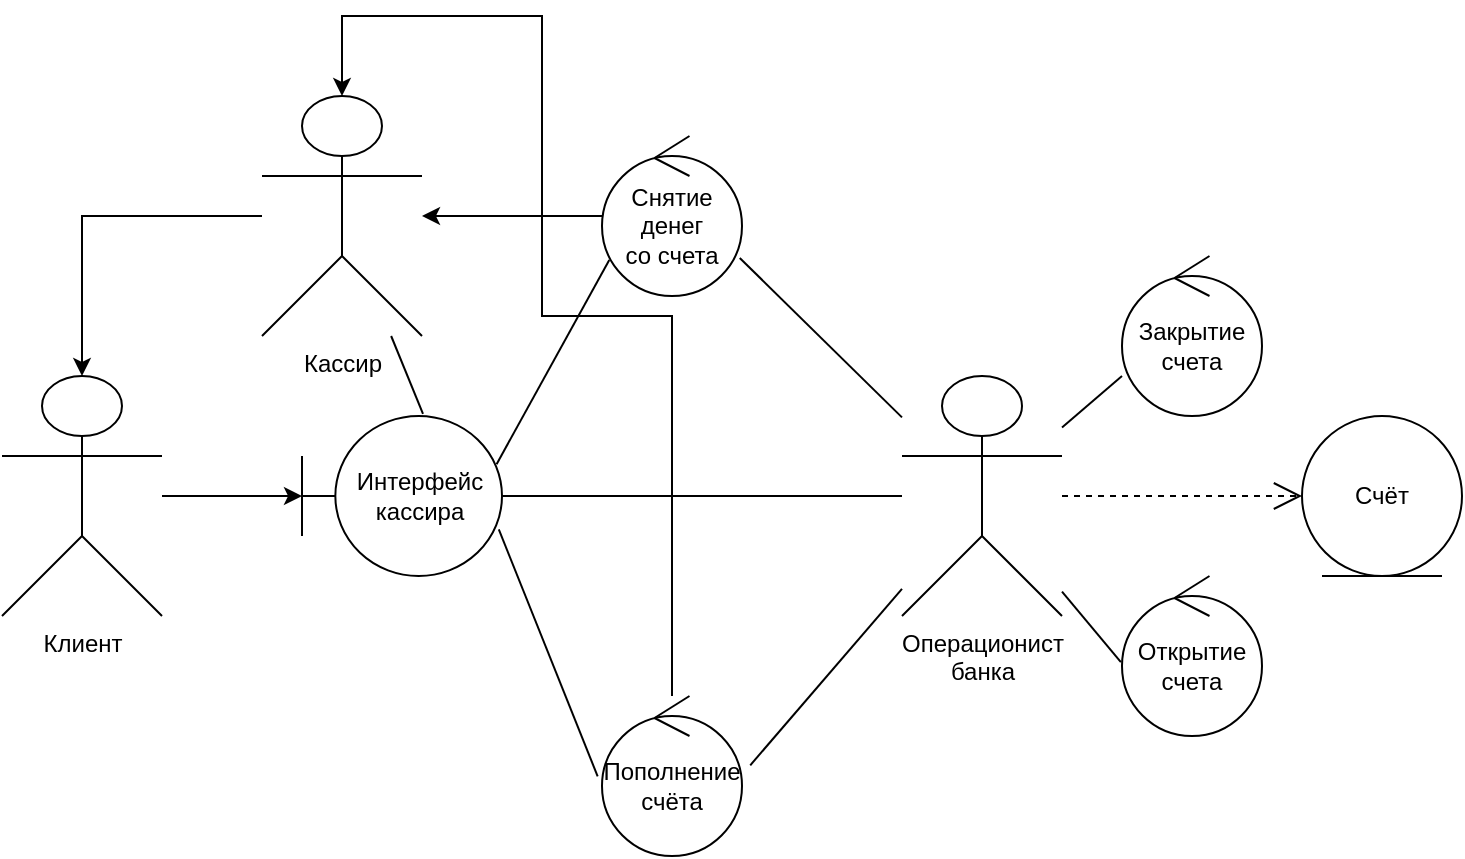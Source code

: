 <mxfile version="20.8.23" type="github">
  <diagram name="Страница 1" id="e0riKcz3EJ9HqaCx23IU">
    <mxGraphModel dx="1509" dy="838" grid="1" gridSize="10" guides="1" tooltips="1" connect="1" arrows="1" fold="1" page="1" pageScale="1" pageWidth="827" pageHeight="1169" math="0" shadow="0">
      <root>
        <mxCell id="0" />
        <mxCell id="1" parent="0" />
        <mxCell id="-jDBl9v7VWz0XHDINQXF-17" value="" style="edgeStyle=orthogonalEdgeStyle;rounded=0;orthogonalLoop=1;jettySize=auto;html=1;" edge="1" parent="1" source="-jDBl9v7VWz0XHDINQXF-6" target="-jDBl9v7VWz0XHDINQXF-16">
          <mxGeometry relative="1" as="geometry" />
        </mxCell>
        <mxCell id="-jDBl9v7VWz0XHDINQXF-6" value="Клиент" style="shape=umlActor;verticalLabelPosition=bottom;verticalAlign=top;html=1;outlineConnect=0;" vertex="1" parent="1">
          <mxGeometry x="70" y="460" width="80" height="120" as="geometry" />
        </mxCell>
        <mxCell id="-jDBl9v7VWz0XHDINQXF-8" value="Счёт" style="ellipse;shape=umlEntity;whiteSpace=wrap;html=1;" vertex="1" parent="1">
          <mxGeometry x="720" y="480" width="80" height="80" as="geometry" />
        </mxCell>
        <mxCell id="-jDBl9v7VWz0XHDINQXF-10" value="Операционист&lt;br&gt;банка" style="shape=umlActor;verticalLabelPosition=bottom;verticalAlign=top;html=1;" vertex="1" parent="1">
          <mxGeometry x="520" y="460" width="80" height="120" as="geometry" />
        </mxCell>
        <mxCell id="-jDBl9v7VWz0XHDINQXF-37" style="edgeStyle=orthogonalEdgeStyle;rounded=0;orthogonalLoop=1;jettySize=auto;html=1;entryX=0.5;entryY=0;entryDx=0;entryDy=0;entryPerimeter=0;" edge="1" parent="1" source="-jDBl9v7VWz0XHDINQXF-11" target="-jDBl9v7VWz0XHDINQXF-6">
          <mxGeometry relative="1" as="geometry" />
        </mxCell>
        <mxCell id="-jDBl9v7VWz0XHDINQXF-11" value="Кассир" style="shape=umlActor;verticalLabelPosition=bottom;verticalAlign=top;html=1;" vertex="1" parent="1">
          <mxGeometry x="200" y="320" width="80" height="120" as="geometry" />
        </mxCell>
        <mxCell id="-jDBl9v7VWz0XHDINQXF-14" value="Открытие&lt;br&gt;счета" style="ellipse;shape=umlControl;whiteSpace=wrap;html=1;" vertex="1" parent="1">
          <mxGeometry x="630" y="560" width="70" height="80" as="geometry" />
        </mxCell>
        <mxCell id="-jDBl9v7VWz0XHDINQXF-16" value="Интерфейс&lt;br&gt;кассира" style="shape=umlBoundary;whiteSpace=wrap;html=1;" vertex="1" parent="1">
          <mxGeometry x="220" y="480" width="100" height="80" as="geometry" />
        </mxCell>
        <mxCell id="-jDBl9v7VWz0XHDINQXF-38" style="edgeStyle=orthogonalEdgeStyle;rounded=0;orthogonalLoop=1;jettySize=auto;html=1;" edge="1" parent="1" source="-jDBl9v7VWz0XHDINQXF-19" target="-jDBl9v7VWz0XHDINQXF-11">
          <mxGeometry relative="1" as="geometry" />
        </mxCell>
        <mxCell id="-jDBl9v7VWz0XHDINQXF-19" value="Снятие&lt;br&gt;денег&lt;br&gt;со счета" style="ellipse;shape=umlControl;whiteSpace=wrap;html=1;" vertex="1" parent="1">
          <mxGeometry x="370" y="340" width="70" height="80" as="geometry" />
        </mxCell>
        <mxCell id="-jDBl9v7VWz0XHDINQXF-20" value="Закрытие счета" style="ellipse;shape=umlControl;whiteSpace=wrap;html=1;" vertex="1" parent="1">
          <mxGeometry x="630" y="400" width="70" height="80" as="geometry" />
        </mxCell>
        <mxCell id="-jDBl9v7VWz0XHDINQXF-26" value="" style="endArrow=none;html=1;rounded=0;exitX=0.973;exitY=0.301;exitDx=0;exitDy=0;exitPerimeter=0;entryX=0.052;entryY=0.775;entryDx=0;entryDy=0;entryPerimeter=0;" edge="1" parent="1" source="-jDBl9v7VWz0XHDINQXF-16" target="-jDBl9v7VWz0XHDINQXF-19">
          <mxGeometry width="50" height="50" relative="1" as="geometry">
            <mxPoint x="510" y="540" as="sourcePoint" />
            <mxPoint x="360" y="470" as="targetPoint" />
          </mxGeometry>
        </mxCell>
        <mxCell id="-jDBl9v7VWz0XHDINQXF-27" value="" style="endArrow=none;html=1;rounded=0;exitX=1;exitY=0.5;exitDx=0;exitDy=0;exitPerimeter=0;" edge="1" parent="1" source="-jDBl9v7VWz0XHDINQXF-16" target="-jDBl9v7VWz0XHDINQXF-10">
          <mxGeometry width="50" height="50" relative="1" as="geometry">
            <mxPoint x="307" y="550" as="sourcePoint" />
            <mxPoint x="380" y="580" as="targetPoint" />
          </mxGeometry>
        </mxCell>
        <mxCell id="-jDBl9v7VWz0XHDINQXF-41" style="edgeStyle=orthogonalEdgeStyle;rounded=0;orthogonalLoop=1;jettySize=auto;html=1;entryX=0.5;entryY=0;entryDx=0;entryDy=0;entryPerimeter=0;" edge="1" parent="1" source="-jDBl9v7VWz0XHDINQXF-28" target="-jDBl9v7VWz0XHDINQXF-11">
          <mxGeometry relative="1" as="geometry">
            <Array as="points">
              <mxPoint x="405" y="430" />
              <mxPoint x="340" y="430" />
              <mxPoint x="340" y="280" />
              <mxPoint x="240" y="280" />
            </Array>
          </mxGeometry>
        </mxCell>
        <mxCell id="-jDBl9v7VWz0XHDINQXF-28" value="Пополнение&lt;br&gt;счёта" style="ellipse;shape=umlControl;whiteSpace=wrap;html=1;" vertex="1" parent="1">
          <mxGeometry x="370" y="620" width="70" height="80" as="geometry" />
        </mxCell>
        <mxCell id="-jDBl9v7VWz0XHDINQXF-29" value="" style="endArrow=none;html=1;rounded=0;exitX=0.984;exitY=0.709;exitDx=0;exitDy=0;exitPerimeter=0;entryX=-0.031;entryY=0.502;entryDx=0;entryDy=0;entryPerimeter=0;" edge="1" parent="1" source="-jDBl9v7VWz0XHDINQXF-16" target="-jDBl9v7VWz0XHDINQXF-28">
          <mxGeometry width="50" height="50" relative="1" as="geometry">
            <mxPoint x="510" y="540" as="sourcePoint" />
            <mxPoint x="560" y="490" as="targetPoint" />
          </mxGeometry>
        </mxCell>
        <mxCell id="-jDBl9v7VWz0XHDINQXF-31" value="" style="endArrow=none;html=1;rounded=0;entryX=1.059;entryY=0.433;entryDx=0;entryDy=0;entryPerimeter=0;" edge="1" parent="1" source="-jDBl9v7VWz0XHDINQXF-10" target="-jDBl9v7VWz0XHDINQXF-28">
          <mxGeometry width="50" height="50" relative="1" as="geometry">
            <mxPoint x="510" y="540" as="sourcePoint" />
            <mxPoint x="560" y="490" as="targetPoint" />
          </mxGeometry>
        </mxCell>
        <mxCell id="-jDBl9v7VWz0XHDINQXF-32" value="" style="endArrow=none;html=1;rounded=0;entryX=0.984;entryY=0.762;entryDx=0;entryDy=0;entryPerimeter=0;" edge="1" parent="1" source="-jDBl9v7VWz0XHDINQXF-10" target="-jDBl9v7VWz0XHDINQXF-19">
          <mxGeometry width="50" height="50" relative="1" as="geometry">
            <mxPoint x="510" y="540" as="sourcePoint" />
            <mxPoint x="560" y="490" as="targetPoint" />
          </mxGeometry>
        </mxCell>
        <mxCell id="-jDBl9v7VWz0XHDINQXF-33" value="" style="endArrow=none;html=1;rounded=0;exitX=0;exitY=0.75;exitDx=0;exitDy=0;exitPerimeter=0;" edge="1" parent="1" source="-jDBl9v7VWz0XHDINQXF-20" target="-jDBl9v7VWz0XHDINQXF-10">
          <mxGeometry width="50" height="50" relative="1" as="geometry">
            <mxPoint x="510" y="640" as="sourcePoint" />
            <mxPoint x="540" y="630" as="targetPoint" />
          </mxGeometry>
        </mxCell>
        <mxCell id="-jDBl9v7VWz0XHDINQXF-34" value="" style="endArrow=none;html=1;rounded=0;entryX=-0.008;entryY=0.538;entryDx=0;entryDy=0;entryPerimeter=0;" edge="1" parent="1" source="-jDBl9v7VWz0XHDINQXF-10" target="-jDBl9v7VWz0XHDINQXF-14">
          <mxGeometry width="50" height="50" relative="1" as="geometry">
            <mxPoint x="510" y="640" as="sourcePoint" />
            <mxPoint x="560" y="590" as="targetPoint" />
          </mxGeometry>
        </mxCell>
        <mxCell id="-jDBl9v7VWz0XHDINQXF-35" value="" style="endArrow=none;html=1;rounded=0;entryX=0.605;entryY=-0.014;entryDx=0;entryDy=0;entryPerimeter=0;" edge="1" parent="1" source="-jDBl9v7VWz0XHDINQXF-11" target="-jDBl9v7VWz0XHDINQXF-16">
          <mxGeometry width="50" height="50" relative="1" as="geometry">
            <mxPoint x="180" y="450" as="sourcePoint" />
            <mxPoint x="280" y="610" as="targetPoint" />
          </mxGeometry>
        </mxCell>
        <mxCell id="-jDBl9v7VWz0XHDINQXF-39" value="" style="endArrow=open;dashed=1;endFill=0;endSize=12;html=1;rounded=0;entryX=0;entryY=0.5;entryDx=0;entryDy=0;" edge="1" parent="1" source="-jDBl9v7VWz0XHDINQXF-10" target="-jDBl9v7VWz0XHDINQXF-8">
          <mxGeometry width="160" relative="1" as="geometry">
            <mxPoint x="460" y="620" as="sourcePoint" />
            <mxPoint x="700" y="490" as="targetPoint" />
          </mxGeometry>
        </mxCell>
      </root>
    </mxGraphModel>
  </diagram>
</mxfile>
